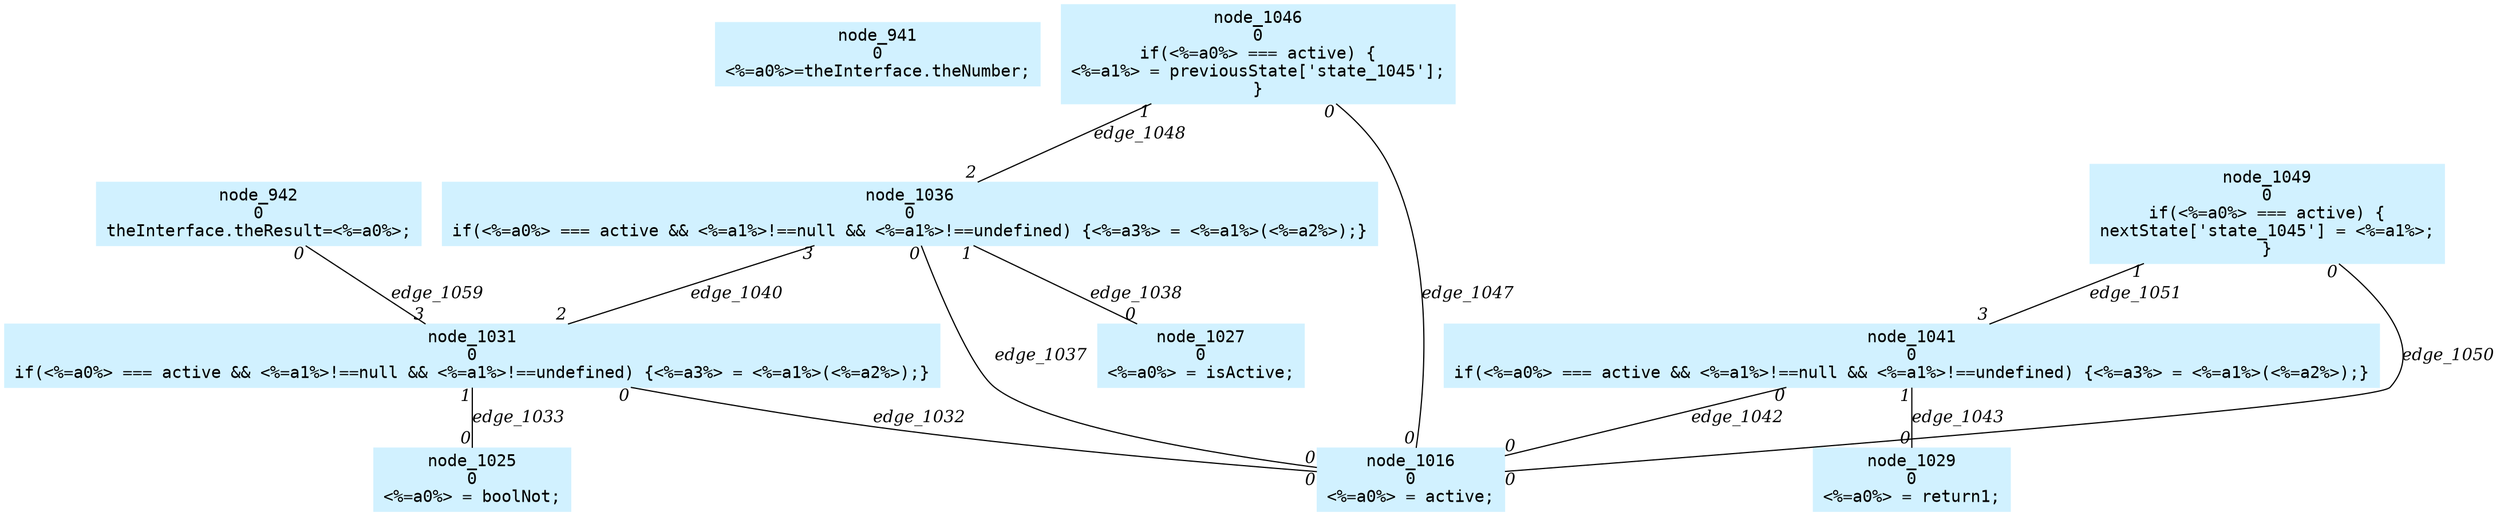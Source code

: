 digraph g{node_941 [shape=box, style=filled, color="#d1f1ff", fontname="Courier", label="node_941
0
<%=a0%>=theInterface.theNumber;
" ]
node_942 [shape=box, style=filled, color="#d1f1ff", fontname="Courier", label="node_942
0
theInterface.theResult=<%=a0%>;
" ]
node_1016 [shape=box, style=filled, color="#d1f1ff", fontname="Courier", label="node_1016
0
<%=a0%> = active;
" ]
node_1025 [shape=box, style=filled, color="#d1f1ff", fontname="Courier", label="node_1025
0
<%=a0%> = boolNot;
" ]
node_1027 [shape=box, style=filled, color="#d1f1ff", fontname="Courier", label="node_1027
0
<%=a0%> = isActive;
" ]
node_1029 [shape=box, style=filled, color="#d1f1ff", fontname="Courier", label="node_1029
0
<%=a0%> = return1;
" ]
node_1031 [shape=box, style=filled, color="#d1f1ff", fontname="Courier", label="node_1031
0
if(<%=a0%> === active && <%=a1%>!==null && <%=a1%>!==undefined) {<%=a3%> = <%=a1%>(<%=a2%>);}
" ]
node_1036 [shape=box, style=filled, color="#d1f1ff", fontname="Courier", label="node_1036
0
if(<%=a0%> === active && <%=a1%>!==null && <%=a1%>!==undefined) {<%=a3%> = <%=a1%>(<%=a2%>);}
" ]
node_1041 [shape=box, style=filled, color="#d1f1ff", fontname="Courier", label="node_1041
0
if(<%=a0%> === active && <%=a1%>!==null && <%=a1%>!==undefined) {<%=a3%> = <%=a1%>(<%=a2%>);}
" ]
node_1046 [shape=box, style=filled, color="#d1f1ff", fontname="Courier", label="node_1046
0
if(<%=a0%> === active) {
<%=a1%> = previousState['state_1045'];
}
" ]
node_1049 [shape=box, style=filled, color="#d1f1ff", fontname="Courier", label="node_1049
0
if(<%=a0%> === active) {
nextState['state_1045'] = <%=a1%>;
}
" ]
node_1031 -> node_1016 [dir=none, arrowHead=none, fontname="Times-Italic", label="edge_1032",  headlabel="0", taillabel="0" ]
node_1031 -> node_1025 [dir=none, arrowHead=none, fontname="Times-Italic", label="edge_1033",  headlabel="0", taillabel="1" ]
node_1036 -> node_1016 [dir=none, arrowHead=none, fontname="Times-Italic", label="edge_1037",  headlabel="0", taillabel="0" ]
node_1036 -> node_1027 [dir=none, arrowHead=none, fontname="Times-Italic", label="edge_1038",  headlabel="0", taillabel="1" ]
node_1036 -> node_1031 [dir=none, arrowHead=none, fontname="Times-Italic", label="edge_1040",  headlabel="2", taillabel="3" ]
node_1041 -> node_1016 [dir=none, arrowHead=none, fontname="Times-Italic", label="edge_1042",  headlabel="0", taillabel="0" ]
node_1041 -> node_1029 [dir=none, arrowHead=none, fontname="Times-Italic", label="edge_1043",  headlabel="0", taillabel="1" ]
node_1046 -> node_1016 [dir=none, arrowHead=none, fontname="Times-Italic", label="edge_1047",  headlabel="0", taillabel="0" ]
node_1046 -> node_1036 [dir=none, arrowHead=none, fontname="Times-Italic", label="edge_1048",  headlabel="2", taillabel="1" ]
node_1049 -> node_1016 [dir=none, arrowHead=none, fontname="Times-Italic", label="edge_1050",  headlabel="0", taillabel="0" ]
node_1049 -> node_1041 [dir=none, arrowHead=none, fontname="Times-Italic", label="edge_1051",  headlabel="3", taillabel="1" ]
node_942 -> node_1031 [dir=none, arrowHead=none, fontname="Times-Italic", label="edge_1059",  headlabel="3", taillabel="0" ]
}